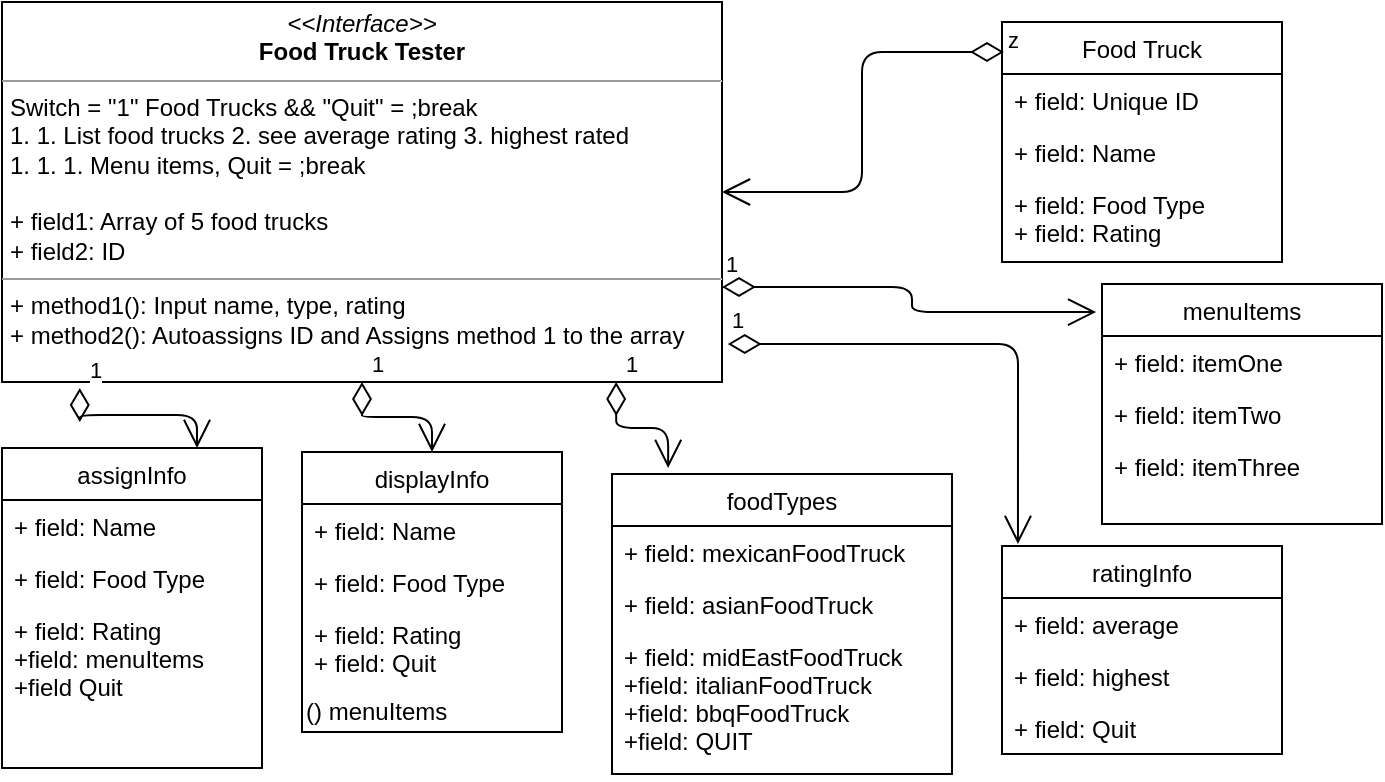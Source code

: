 <mxfile version="11.3.0" type="github" pages="1"><diagram id="2-cUwhjtViENI6RSDcrh" name="Page-1"><mxGraphModel dx="786" dy="374" grid="1" gridSize="10" guides="1" tooltips="1" connect="1" arrows="1" fold="1" page="1" pageScale="1" pageWidth="850" pageHeight="1100" math="0" shadow="0"><root><mxCell id="0"/><mxCell id="1" parent="0"/><mxCell id="xV75ozNG-p7WH_wFhYfH-6" value="Food Truck" style="swimlane;fontStyle=0;childLayout=stackLayout;horizontal=1;startSize=26;fillColor=none;horizontalStack=0;resizeParent=1;resizeParentMax=0;resizeLast=0;collapsible=1;marginBottom=0;" vertex="1" parent="1"><mxGeometry x="520" y="40" width="140" height="120" as="geometry"><mxRectangle x="20" y="120" width="90" height="26" as="alternateBounds"/></mxGeometry></mxCell><mxCell id="xV75ozNG-p7WH_wFhYfH-7" value="+ field: Unique ID" style="text;strokeColor=none;fillColor=none;align=left;verticalAlign=top;spacingLeft=4;spacingRight=4;overflow=hidden;rotatable=0;points=[[0,0.5],[1,0.5]];portConstraint=eastwest;" vertex="1" parent="xV75ozNG-p7WH_wFhYfH-6"><mxGeometry y="26" width="140" height="26" as="geometry"/></mxCell><mxCell id="xV75ozNG-p7WH_wFhYfH-8" value="+ field: Name" style="text;strokeColor=none;fillColor=none;align=left;verticalAlign=top;spacingLeft=4;spacingRight=4;overflow=hidden;rotatable=0;points=[[0,0.5],[1,0.5]];portConstraint=eastwest;" vertex="1" parent="xV75ozNG-p7WH_wFhYfH-6"><mxGeometry y="52" width="140" height="26" as="geometry"/></mxCell><mxCell id="xV75ozNG-p7WH_wFhYfH-9" value="+ field: Food Type&#10;+ field: Rating" style="text;strokeColor=none;fillColor=none;align=left;verticalAlign=top;spacingLeft=4;spacingRight=4;overflow=hidden;rotatable=0;points=[[0,0.5],[1,0.5]];portConstraint=eastwest;" vertex="1" parent="xV75ozNG-p7WH_wFhYfH-6"><mxGeometry y="78" width="140" height="42" as="geometry"/></mxCell><mxCell id="xV75ozNG-p7WH_wFhYfH-15" value="&lt;p style=&quot;margin: 0px ; margin-top: 4px ; text-align: center&quot;&gt;&lt;i&gt;&amp;lt;&amp;lt;Interface&amp;gt;&amp;gt;&lt;/i&gt;&lt;br&gt;&lt;b&gt;Food Truck Tester&lt;/b&gt;&lt;/p&gt;&lt;hr size=&quot;1&quot;&gt;&lt;p style=&quot;margin: 0px ; margin-left: 4px&quot;&gt;Switch = &quot;1&quot; Food Trucks &amp;amp;&amp;amp; &quot;Quit&quot; = ;break&lt;/p&gt;&lt;p style=&quot;margin: 0px ; margin-left: 4px&quot;&gt;1. 1. List food trucks 2. see average rating 3. highest rated&lt;/p&gt;&lt;p style=&quot;margin: 0px ; margin-left: 4px&quot;&gt;1. 1. 1. Menu items, Quit = ;break&lt;/p&gt;&lt;p style=&quot;margin: 0px ; margin-left: 4px&quot;&gt;&lt;br&gt;&lt;/p&gt;&lt;p style=&quot;margin: 0px ; margin-left: 4px&quot;&gt;+&amp;nbsp;&lt;span&gt;field1: Array of 5 food trucks&lt;/span&gt;&lt;/p&gt;&lt;p style=&quot;margin: 0px ; margin-left: 4px&quot;&gt;+ field2: ID&lt;/p&gt;&lt;hr size=&quot;1&quot;&gt;&lt;p style=&quot;margin: 0px ; margin-left: 4px&quot;&gt;+ method1(): Input name, type, rating&lt;br&gt;+ method2(): Autoassigns ID and Assigns method 1 to the array&amp;nbsp;&lt;/p&gt;" style="verticalAlign=top;align=left;overflow=fill;fontSize=12;fontFamily=Helvetica;html=1;" vertex="1" parent="1"><mxGeometry x="20" y="30" width="360" height="190" as="geometry"/></mxCell><mxCell id="xV75ozNG-p7WH_wFhYfH-16" value="displayInfo" style="swimlane;fontStyle=0;childLayout=stackLayout;horizontal=1;startSize=26;fillColor=none;horizontalStack=0;resizeParent=1;resizeParentMax=0;resizeLast=0;collapsible=1;marginBottom=0;" vertex="1" parent="1"><mxGeometry x="170" y="255" width="130" height="140" as="geometry"/></mxCell><mxCell id="xV75ozNG-p7WH_wFhYfH-17" value="+ field: Name" style="text;strokeColor=none;fillColor=none;align=left;verticalAlign=top;spacingLeft=4;spacingRight=4;overflow=hidden;rotatable=0;points=[[0,0.5],[1,0.5]];portConstraint=eastwest;" vertex="1" parent="xV75ozNG-p7WH_wFhYfH-16"><mxGeometry y="26" width="130" height="26" as="geometry"/></mxCell><mxCell id="xV75ozNG-p7WH_wFhYfH-18" value="+ field: Food Type" style="text;strokeColor=none;fillColor=none;align=left;verticalAlign=top;spacingLeft=4;spacingRight=4;overflow=hidden;rotatable=0;points=[[0,0.5],[1,0.5]];portConstraint=eastwest;" vertex="1" parent="xV75ozNG-p7WH_wFhYfH-16"><mxGeometry y="52" width="130" height="26" as="geometry"/></mxCell><mxCell id="xV75ozNG-p7WH_wFhYfH-19" value="+ field: Rating&#10;+ field: Quit " style="text;strokeColor=none;fillColor=none;align=left;verticalAlign=top;spacingLeft=4;spacingRight=4;overflow=hidden;rotatable=0;points=[[0,0.5],[1,0.5]];portConstraint=eastwest;" vertex="1" parent="xV75ozNG-p7WH_wFhYfH-16"><mxGeometry y="78" width="130" height="42" as="geometry"/></mxCell><mxCell id="xV75ozNG-p7WH_wFhYfH-29" value="() menuItems" style="text;html=1;resizable=0;points=[];autosize=1;align=left;verticalAlign=top;spacingTop=-4;" vertex="1" parent="xV75ozNG-p7WH_wFhYfH-16"><mxGeometry y="120" width="130" height="20" as="geometry"/></mxCell><mxCell id="xV75ozNG-p7WH_wFhYfH-20" value="assignInfo" style="swimlane;fontStyle=0;childLayout=stackLayout;horizontal=1;startSize=26;fillColor=none;horizontalStack=0;resizeParent=1;resizeParentMax=0;resizeLast=0;collapsible=1;marginBottom=0;" vertex="1" parent="1"><mxGeometry x="20" y="253" width="130" height="160" as="geometry"/></mxCell><mxCell id="xV75ozNG-p7WH_wFhYfH-21" value="+ field: Name&#10;" style="text;strokeColor=none;fillColor=none;align=left;verticalAlign=top;spacingLeft=4;spacingRight=4;overflow=hidden;rotatable=0;points=[[0,0.5],[1,0.5]];portConstraint=eastwest;" vertex="1" parent="xV75ozNG-p7WH_wFhYfH-20"><mxGeometry y="26" width="130" height="26" as="geometry"/></mxCell><mxCell id="xV75ozNG-p7WH_wFhYfH-22" value="+ field: Food Type" style="text;strokeColor=none;fillColor=none;align=left;verticalAlign=top;spacingLeft=4;spacingRight=4;overflow=hidden;rotatable=0;points=[[0,0.5],[1,0.5]];portConstraint=eastwest;" vertex="1" parent="xV75ozNG-p7WH_wFhYfH-20"><mxGeometry y="52" width="130" height="26" as="geometry"/></mxCell><mxCell id="xV75ozNG-p7WH_wFhYfH-23" value="+ field: Rating&#10;+field: menuItems&#10;+field Quit" style="text;strokeColor=none;fillColor=none;align=left;verticalAlign=top;spacingLeft=4;spacingRight=4;overflow=hidden;rotatable=0;points=[[0,0.5],[1,0.5]];portConstraint=eastwest;" vertex="1" parent="xV75ozNG-p7WH_wFhYfH-20"><mxGeometry y="78" width="130" height="82" as="geometry"/></mxCell><mxCell id="xV75ozNG-p7WH_wFhYfH-24" value="ratingInfo" style="swimlane;fontStyle=0;childLayout=stackLayout;horizontal=1;startSize=26;fillColor=none;horizontalStack=0;resizeParent=1;resizeParentMax=0;resizeLast=0;collapsible=1;marginBottom=0;" vertex="1" parent="1"><mxGeometry x="520" y="302" width="140" height="104" as="geometry"/></mxCell><mxCell id="xV75ozNG-p7WH_wFhYfH-25" value="+ field: average" style="text;strokeColor=none;fillColor=none;align=left;verticalAlign=top;spacingLeft=4;spacingRight=4;overflow=hidden;rotatable=0;points=[[0,0.5],[1,0.5]];portConstraint=eastwest;" vertex="1" parent="xV75ozNG-p7WH_wFhYfH-24"><mxGeometry y="26" width="140" height="26" as="geometry"/></mxCell><mxCell id="xV75ozNG-p7WH_wFhYfH-26" value="+ field: highest" style="text;strokeColor=none;fillColor=none;align=left;verticalAlign=top;spacingLeft=4;spacingRight=4;overflow=hidden;rotatable=0;points=[[0,0.5],[1,0.5]];portConstraint=eastwest;" vertex="1" parent="xV75ozNG-p7WH_wFhYfH-24"><mxGeometry y="52" width="140" height="26" as="geometry"/></mxCell><mxCell id="xV75ozNG-p7WH_wFhYfH-27" value="+ field: Quit" style="text;strokeColor=none;fillColor=none;align=left;verticalAlign=top;spacingLeft=4;spacingRight=4;overflow=hidden;rotatable=0;points=[[0,0.5],[1,0.5]];portConstraint=eastwest;" vertex="1" parent="xV75ozNG-p7WH_wFhYfH-24"><mxGeometry y="78" width="140" height="26" as="geometry"/></mxCell><mxCell id="xV75ozNG-p7WH_wFhYfH-31" value="menuItems" style="swimlane;fontStyle=0;childLayout=stackLayout;horizontal=1;startSize=26;fillColor=none;horizontalStack=0;resizeParent=1;resizeParentMax=0;resizeLast=0;collapsible=1;marginBottom=0;" vertex="1" parent="1"><mxGeometry x="570" y="171" width="140" height="120" as="geometry"/></mxCell><mxCell id="xV75ozNG-p7WH_wFhYfH-32" value="+ field: itemOne" style="text;strokeColor=none;fillColor=none;align=left;verticalAlign=top;spacingLeft=4;spacingRight=4;overflow=hidden;rotatable=0;points=[[0,0.5],[1,0.5]];portConstraint=eastwest;" vertex="1" parent="xV75ozNG-p7WH_wFhYfH-31"><mxGeometry y="26" width="140" height="26" as="geometry"/></mxCell><mxCell id="xV75ozNG-p7WH_wFhYfH-33" value="+ field: itemTwo" style="text;strokeColor=none;fillColor=none;align=left;verticalAlign=top;spacingLeft=4;spacingRight=4;overflow=hidden;rotatable=0;points=[[0,0.5],[1,0.5]];portConstraint=eastwest;" vertex="1" parent="xV75ozNG-p7WH_wFhYfH-31"><mxGeometry y="52" width="140" height="26" as="geometry"/></mxCell><mxCell id="xV75ozNG-p7WH_wFhYfH-34" value="+ field: itemThree" style="text;strokeColor=none;fillColor=none;align=left;verticalAlign=top;spacingLeft=4;spacingRight=4;overflow=hidden;rotatable=0;points=[[0,0.5],[1,0.5]];portConstraint=eastwest;" vertex="1" parent="xV75ozNG-p7WH_wFhYfH-31"><mxGeometry y="78" width="140" height="42" as="geometry"/></mxCell><mxCell id="xV75ozNG-p7WH_wFhYfH-35" value="foodTypes" style="swimlane;fontStyle=0;childLayout=stackLayout;horizontal=1;startSize=26;fillColor=none;horizontalStack=0;resizeParent=1;resizeParentMax=0;resizeLast=0;collapsible=1;marginBottom=0;" vertex="1" parent="1"><mxGeometry x="325" y="266" width="170" height="150" as="geometry"/></mxCell><mxCell id="xV75ozNG-p7WH_wFhYfH-36" value="+ field: mexicanFoodTruck" style="text;strokeColor=none;fillColor=none;align=left;verticalAlign=top;spacingLeft=4;spacingRight=4;overflow=hidden;rotatable=0;points=[[0,0.5],[1,0.5]];portConstraint=eastwest;" vertex="1" parent="xV75ozNG-p7WH_wFhYfH-35"><mxGeometry y="26" width="170" height="26" as="geometry"/></mxCell><mxCell id="xV75ozNG-p7WH_wFhYfH-37" value="+ field: asianFoodTruck" style="text;strokeColor=none;fillColor=none;align=left;verticalAlign=top;spacingLeft=4;spacingRight=4;overflow=hidden;rotatable=0;points=[[0,0.5],[1,0.5]];portConstraint=eastwest;" vertex="1" parent="xV75ozNG-p7WH_wFhYfH-35"><mxGeometry y="52" width="170" height="26" as="geometry"/></mxCell><mxCell id="xV75ozNG-p7WH_wFhYfH-38" value="+ field: midEastFoodTruck&#10;+field: italianFoodTruck&#10;+field: bbqFoodTruck&#10;+field: QUIT" style="text;strokeColor=none;fillColor=none;align=left;verticalAlign=top;spacingLeft=4;spacingRight=4;overflow=hidden;rotatable=0;points=[[0,0.5],[1,0.5]];portConstraint=eastwest;" vertex="1" parent="xV75ozNG-p7WH_wFhYfH-35"><mxGeometry y="78" width="170" height="72" as="geometry"/></mxCell><mxCell id="xV75ozNG-p7WH_wFhYfH-40" value="z" style="endArrow=open;html=1;endSize=12;startArrow=diamondThin;startSize=14;startFill=0;edgeStyle=orthogonalEdgeStyle;align=left;verticalAlign=bottom;exitX=0.007;exitY=0.125;exitDx=0;exitDy=0;exitPerimeter=0;" edge="1" parent="1" source="xV75ozNG-p7WH_wFhYfH-6" target="xV75ozNG-p7WH_wFhYfH-15"><mxGeometry x="-1" y="3" relative="1" as="geometry"><mxPoint x="490" y="70" as="sourcePoint"/><mxPoint x="550" y="99.5" as="targetPoint"/></mxGeometry></mxCell><mxCell id="xV75ozNG-p7WH_wFhYfH-41" value="1" style="endArrow=open;html=1;endSize=12;startArrow=diamondThin;startSize=14;startFill=0;edgeStyle=orthogonalEdgeStyle;align=left;verticalAlign=bottom;exitX=0.108;exitY=1.016;exitDx=0;exitDy=0;exitPerimeter=0;entryX=0.75;entryY=0;entryDx=0;entryDy=0;" edge="1" parent="1" source="xV75ozNG-p7WH_wFhYfH-15" target="xV75ozNG-p7WH_wFhYfH-20"><mxGeometry x="-1" y="3" relative="1" as="geometry"><mxPoint x="20" y="440" as="sourcePoint"/><mxPoint x="180" y="440" as="targetPoint"/></mxGeometry></mxCell><mxCell id="xV75ozNG-p7WH_wFhYfH-42" value="1" style="endArrow=open;html=1;endSize=12;startArrow=diamondThin;startSize=14;startFill=0;edgeStyle=orthogonalEdgeStyle;align=left;verticalAlign=bottom;entryX=0.5;entryY=0;entryDx=0;entryDy=0;" edge="1" parent="1" source="xV75ozNG-p7WH_wFhYfH-15" target="xV75ozNG-p7WH_wFhYfH-16"><mxGeometry x="-1" y="3" relative="1" as="geometry"><mxPoint x="20" y="440" as="sourcePoint"/><mxPoint x="180" y="440" as="targetPoint"/></mxGeometry></mxCell><mxCell id="xV75ozNG-p7WH_wFhYfH-43" value="1" style="endArrow=open;html=1;endSize=12;startArrow=diamondThin;startSize=14;startFill=0;edgeStyle=orthogonalEdgeStyle;align=left;verticalAlign=bottom;exitX=0.853;exitY=1;exitDx=0;exitDy=0;exitPerimeter=0;entryX=0.165;entryY=-0.02;entryDx=0;entryDy=0;entryPerimeter=0;" edge="1" parent="1" source="xV75ozNG-p7WH_wFhYfH-15" target="xV75ozNG-p7WH_wFhYfH-35"><mxGeometry x="-1" y="3" relative="1" as="geometry"><mxPoint x="20" y="440" as="sourcePoint"/><mxPoint x="180" y="440" as="targetPoint"/></mxGeometry></mxCell><mxCell id="xV75ozNG-p7WH_wFhYfH-44" value="1" style="endArrow=open;html=1;endSize=12;startArrow=diamondThin;startSize=14;startFill=0;edgeStyle=orthogonalEdgeStyle;align=left;verticalAlign=bottom;exitX=1.008;exitY=0.9;exitDx=0;exitDy=0;exitPerimeter=0;entryX=0.057;entryY=-0.01;entryDx=0;entryDy=0;entryPerimeter=0;" edge="1" parent="1" source="xV75ozNG-p7WH_wFhYfH-15" target="xV75ozNG-p7WH_wFhYfH-24"><mxGeometry x="-1" y="3" relative="1" as="geometry"><mxPoint x="20" y="440" as="sourcePoint"/><mxPoint x="180" y="440" as="targetPoint"/></mxGeometry></mxCell><mxCell id="xV75ozNG-p7WH_wFhYfH-45" value="1" style="endArrow=open;html=1;endSize=12;startArrow=diamondThin;startSize=14;startFill=0;edgeStyle=orthogonalEdgeStyle;align=left;verticalAlign=bottom;exitX=1;exitY=0.75;exitDx=0;exitDy=0;entryX=-0.021;entryY=0.117;entryDx=0;entryDy=0;entryPerimeter=0;" edge="1" parent="1" source="xV75ozNG-p7WH_wFhYfH-15" target="xV75ozNG-p7WH_wFhYfH-31"><mxGeometry x="-1" y="3" relative="1" as="geometry"><mxPoint x="20" y="440" as="sourcePoint"/><mxPoint x="180" y="440" as="targetPoint"/></mxGeometry></mxCell></root></mxGraphModel></diagram></mxfile>